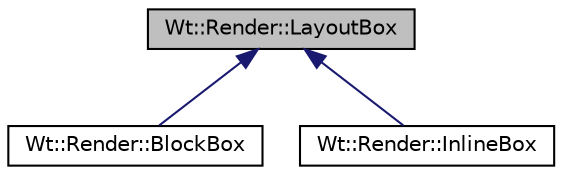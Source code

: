 digraph "Wt::Render::LayoutBox"
{
 // LATEX_PDF_SIZE
  edge [fontname="Helvetica",fontsize="10",labelfontname="Helvetica",labelfontsize="10"];
  node [fontname="Helvetica",fontsize="10",shape=record];
  Node1 [label="Wt::Render::LayoutBox",height=0.2,width=0.4,color="black", fillcolor="grey75", style="filled", fontcolor="black",tooltip=" "];
  Node1 -> Node2 [dir="back",color="midnightblue",fontsize="10",style="solid",fontname="Helvetica"];
  Node2 [label="Wt::Render::BlockBox",height=0.2,width=0.4,color="black", fillcolor="white", style="filled",URL="$structWt_1_1Render_1_1BlockBox.html",tooltip=" "];
  Node1 -> Node3 [dir="back",color="midnightblue",fontsize="10",style="solid",fontname="Helvetica"];
  Node3 [label="Wt::Render::InlineBox",height=0.2,width=0.4,color="black", fillcolor="white", style="filled",URL="$structWt_1_1Render_1_1InlineBox.html",tooltip=" "];
}
